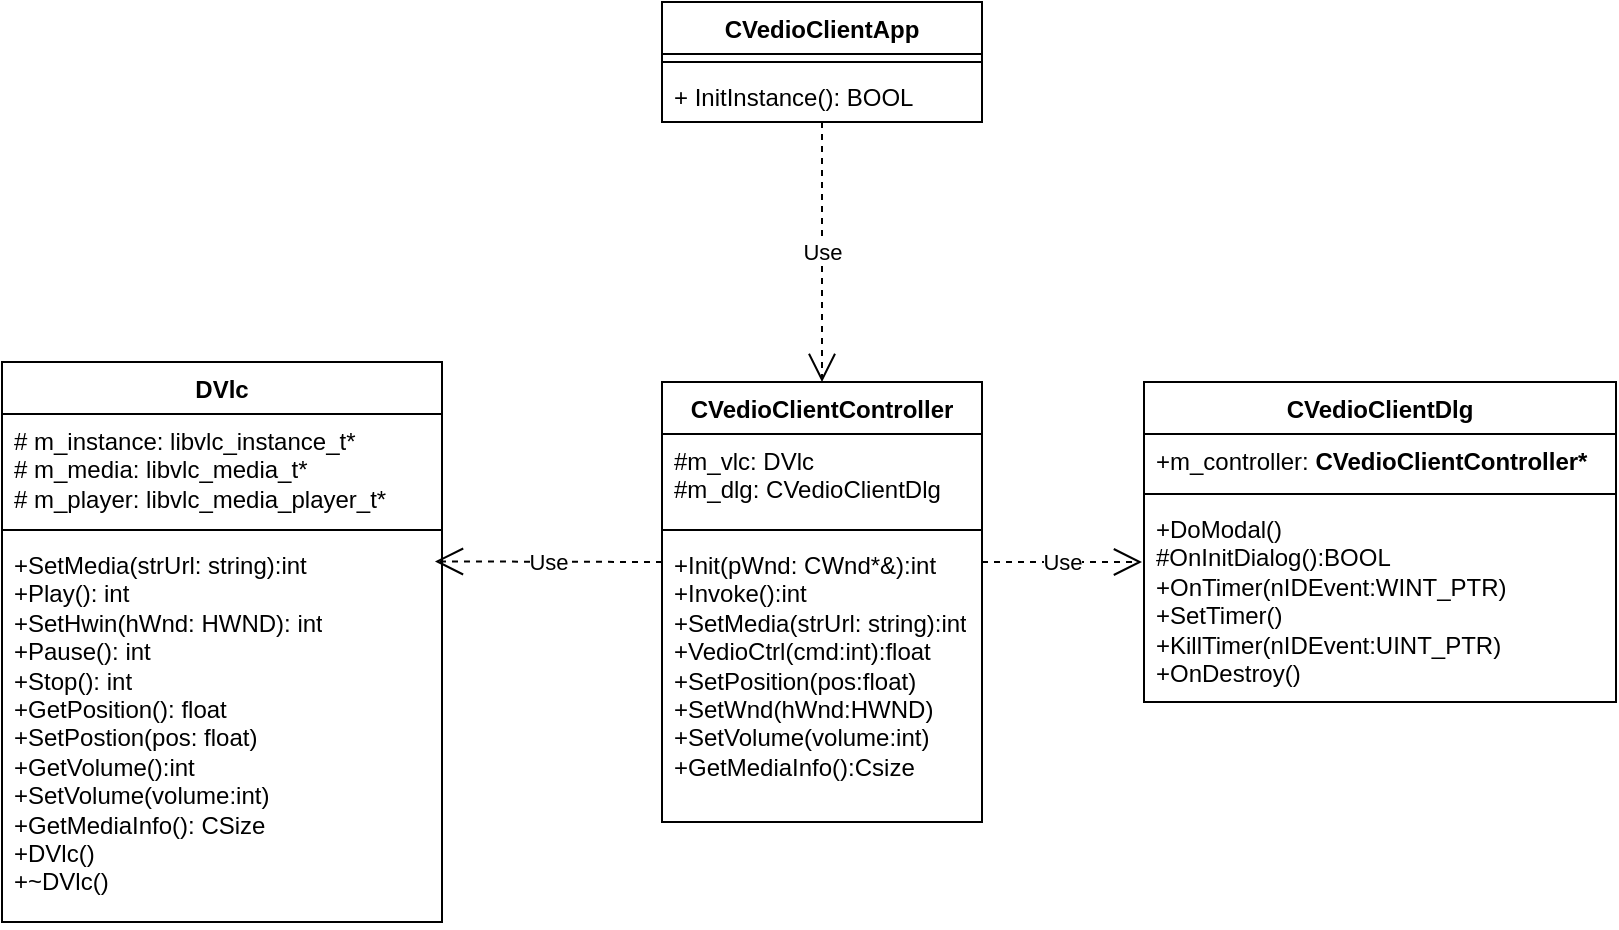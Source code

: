 <mxfile version="24.8.8">
  <diagram id="C5RBs43oDa-KdzZeNtuy" name="Page-1">
    <mxGraphModel dx="1070" dy="803" grid="1" gridSize="10" guides="1" tooltips="1" connect="1" arrows="1" fold="1" page="1" pageScale="1" pageWidth="827" pageHeight="1169" math="0" shadow="0">
      <root>
        <mxCell id="WIyWlLk6GJQsqaUBKTNV-0" />
        <mxCell id="WIyWlLk6GJQsqaUBKTNV-1" parent="WIyWlLk6GJQsqaUBKTNV-0" />
        <mxCell id="XqgmH6ZxZvjZEFLUTs9h-1" value="CVedioClientApp" style="swimlane;fontStyle=1;align=center;verticalAlign=top;childLayout=stackLayout;horizontal=1;startSize=26;horizontalStack=0;resizeParent=1;resizeParentMax=0;resizeLast=0;collapsible=1;marginBottom=0;whiteSpace=wrap;html=1;" vertex="1" parent="WIyWlLk6GJQsqaUBKTNV-1">
          <mxGeometry x="350" y="430" width="160" height="60" as="geometry" />
        </mxCell>
        <mxCell id="XqgmH6ZxZvjZEFLUTs9h-3" value="" style="line;strokeWidth=1;fillColor=none;align=left;verticalAlign=middle;spacingTop=-1;spacingLeft=3;spacingRight=3;rotatable=0;labelPosition=right;points=[];portConstraint=eastwest;strokeColor=inherit;" vertex="1" parent="XqgmH6ZxZvjZEFLUTs9h-1">
          <mxGeometry y="26" width="160" height="8" as="geometry" />
        </mxCell>
        <mxCell id="XqgmH6ZxZvjZEFLUTs9h-4" value="+ InitInstance(): BOOL" style="text;strokeColor=none;fillColor=none;align=left;verticalAlign=top;spacingLeft=4;spacingRight=4;overflow=hidden;rotatable=0;points=[[0,0.5],[1,0.5]];portConstraint=eastwest;whiteSpace=wrap;html=1;" vertex="1" parent="XqgmH6ZxZvjZEFLUTs9h-1">
          <mxGeometry y="34" width="160" height="26" as="geometry" />
        </mxCell>
        <mxCell id="XqgmH6ZxZvjZEFLUTs9h-5" value="CVedioClientDlg" style="swimlane;fontStyle=1;align=center;verticalAlign=top;childLayout=stackLayout;horizontal=1;startSize=26;horizontalStack=0;resizeParent=1;resizeParentMax=0;resizeLast=0;collapsible=1;marginBottom=0;whiteSpace=wrap;html=1;" vertex="1" parent="WIyWlLk6GJQsqaUBKTNV-1">
          <mxGeometry x="591" y="620" width="236" height="160" as="geometry" />
        </mxCell>
        <mxCell id="XqgmH6ZxZvjZEFLUTs9h-6" value="+m_controller:&amp;nbsp;&lt;span style=&quot;font-weight: 700; text-align: center;&quot;&gt;CVedioClientController*&lt;/span&gt;" style="text;strokeColor=none;fillColor=none;align=left;verticalAlign=top;spacingLeft=4;spacingRight=4;overflow=hidden;rotatable=0;points=[[0,0.5],[1,0.5]];portConstraint=eastwest;whiteSpace=wrap;html=1;" vertex="1" parent="XqgmH6ZxZvjZEFLUTs9h-5">
          <mxGeometry y="26" width="236" height="26" as="geometry" />
        </mxCell>
        <mxCell id="XqgmH6ZxZvjZEFLUTs9h-7" value="" style="line;strokeWidth=1;fillColor=none;align=left;verticalAlign=middle;spacingTop=-1;spacingLeft=3;spacingRight=3;rotatable=0;labelPosition=right;points=[];portConstraint=eastwest;strokeColor=inherit;" vertex="1" parent="XqgmH6ZxZvjZEFLUTs9h-5">
          <mxGeometry y="52" width="236" height="8" as="geometry" />
        </mxCell>
        <mxCell id="XqgmH6ZxZvjZEFLUTs9h-8" value="+DoModal()&lt;div&gt;#OnInitDialog():BOOL&lt;/div&gt;&lt;div&gt;+OnTimer(nIDEvent:WINT_PTR)&lt;/div&gt;&lt;div&gt;+SetTimer()&lt;/div&gt;&lt;div&gt;+KillTimer(nIDEvent:UINT_PTR)&lt;/div&gt;&lt;div&gt;+OnDestroy()&lt;/div&gt;" style="text;strokeColor=none;fillColor=none;align=left;verticalAlign=top;spacingLeft=4;spacingRight=4;overflow=hidden;rotatable=0;points=[[0,0.5],[1,0.5]];portConstraint=eastwest;whiteSpace=wrap;html=1;" vertex="1" parent="XqgmH6ZxZvjZEFLUTs9h-5">
          <mxGeometry y="60" width="236" height="100" as="geometry" />
        </mxCell>
        <mxCell id="XqgmH6ZxZvjZEFLUTs9h-9" value="DVlc" style="swimlane;fontStyle=1;align=center;verticalAlign=top;childLayout=stackLayout;horizontal=1;startSize=26;horizontalStack=0;resizeParent=1;resizeParentMax=0;resizeLast=0;collapsible=1;marginBottom=0;whiteSpace=wrap;html=1;" vertex="1" parent="WIyWlLk6GJQsqaUBKTNV-1">
          <mxGeometry x="20" y="610" width="220" height="280" as="geometry" />
        </mxCell>
        <mxCell id="XqgmH6ZxZvjZEFLUTs9h-10" value="# m_instance: libvlc_instance_t*&lt;div&gt;# m_media: libvlc_media_t*&lt;/div&gt;&lt;div&gt;# m_player: libvlc_media_player_t*&lt;/div&gt;" style="text;strokeColor=none;fillColor=none;align=left;verticalAlign=top;spacingLeft=4;spacingRight=4;overflow=hidden;rotatable=0;points=[[0,0.5],[1,0.5]];portConstraint=eastwest;whiteSpace=wrap;html=1;" vertex="1" parent="XqgmH6ZxZvjZEFLUTs9h-9">
          <mxGeometry y="26" width="220" height="54" as="geometry" />
        </mxCell>
        <mxCell id="XqgmH6ZxZvjZEFLUTs9h-11" value="" style="line;strokeWidth=1;fillColor=none;align=left;verticalAlign=middle;spacingTop=-1;spacingLeft=3;spacingRight=3;rotatable=0;labelPosition=right;points=[];portConstraint=eastwest;strokeColor=inherit;" vertex="1" parent="XqgmH6ZxZvjZEFLUTs9h-9">
          <mxGeometry y="80" width="220" height="8" as="geometry" />
        </mxCell>
        <mxCell id="XqgmH6ZxZvjZEFLUTs9h-12" value="+SetMedia(strUrl: string):int&lt;div&gt;+Play(): int&lt;/div&gt;&lt;div&gt;+SetHwin(hWnd: HWND): int&lt;/div&gt;&lt;div&gt;+Pause(): int&lt;/div&gt;&lt;div&gt;+Stop(): int&lt;/div&gt;&lt;div&gt;+GetPosition(): float&lt;/div&gt;&lt;div&gt;+SetPostion(pos: float)&lt;/div&gt;&lt;div&gt;+GetVolume():int&lt;/div&gt;&lt;div&gt;+SetVolume(volume:int)&lt;/div&gt;&lt;div&gt;+GetMediaInfo(): CSize&lt;/div&gt;&lt;div&gt;+DVlc()&lt;/div&gt;&lt;div&gt;+~DVlc()&lt;/div&gt;" style="text;strokeColor=none;fillColor=none;align=left;verticalAlign=top;spacingLeft=4;spacingRight=4;overflow=hidden;rotatable=0;points=[[0,0.5],[1,0.5]];portConstraint=eastwest;whiteSpace=wrap;html=1;" vertex="1" parent="XqgmH6ZxZvjZEFLUTs9h-9">
          <mxGeometry y="88" width="220" height="192" as="geometry" />
        </mxCell>
        <mxCell id="XqgmH6ZxZvjZEFLUTs9h-13" value="CVedioClientController" style="swimlane;fontStyle=1;align=center;verticalAlign=top;childLayout=stackLayout;horizontal=1;startSize=26;horizontalStack=0;resizeParent=1;resizeParentMax=0;resizeLast=0;collapsible=1;marginBottom=0;whiteSpace=wrap;html=1;" vertex="1" parent="WIyWlLk6GJQsqaUBKTNV-1">
          <mxGeometry x="350" y="620" width="160" height="220" as="geometry" />
        </mxCell>
        <mxCell id="XqgmH6ZxZvjZEFLUTs9h-14" value="&lt;div&gt;#m_vlc: DVlc&lt;/div&gt;#m_dlg: CVedioClientDlg" style="text;strokeColor=none;fillColor=none;align=left;verticalAlign=top;spacingLeft=4;spacingRight=4;overflow=hidden;rotatable=0;points=[[0,0.5],[1,0.5]];portConstraint=eastwest;whiteSpace=wrap;html=1;" vertex="1" parent="XqgmH6ZxZvjZEFLUTs9h-13">
          <mxGeometry y="26" width="160" height="44" as="geometry" />
        </mxCell>
        <mxCell id="XqgmH6ZxZvjZEFLUTs9h-15" value="" style="line;strokeWidth=1;fillColor=none;align=left;verticalAlign=middle;spacingTop=-1;spacingLeft=3;spacingRight=3;rotatable=0;labelPosition=right;points=[];portConstraint=eastwest;strokeColor=inherit;" vertex="1" parent="XqgmH6ZxZvjZEFLUTs9h-13">
          <mxGeometry y="70" width="160" height="8" as="geometry" />
        </mxCell>
        <mxCell id="XqgmH6ZxZvjZEFLUTs9h-21" value="Use" style="endArrow=open;endSize=12;dashed=1;html=1;rounded=0;entryX=0.984;entryY=0.061;entryDx=0;entryDy=0;entryPerimeter=0;" edge="1" parent="XqgmH6ZxZvjZEFLUTs9h-13" target="XqgmH6ZxZvjZEFLUTs9h-12">
          <mxGeometry width="160" relative="1" as="geometry">
            <mxPoint y="90" as="sourcePoint" />
            <mxPoint x="160" y="90" as="targetPoint" />
          </mxGeometry>
        </mxCell>
        <mxCell id="XqgmH6ZxZvjZEFLUTs9h-16" value="+Init(pWnd: CWnd*&amp;amp;):int&lt;div&gt;+Invoke():int&lt;/div&gt;&lt;div&gt;+SetMedia(strUrl: string):int&lt;/div&gt;&lt;div&gt;+VedioCtrl(cmd:int):float&lt;/div&gt;&lt;div&gt;+SetPosition(pos:float)&lt;/div&gt;&lt;div&gt;+SetWnd(hWnd:HWND)&lt;/div&gt;&lt;div&gt;+SetVolume(volume:int)&lt;/div&gt;&lt;div&gt;+GetMediaInfo():Csize&lt;/div&gt;" style="text;strokeColor=none;fillColor=none;align=left;verticalAlign=top;spacingLeft=4;spacingRight=4;overflow=hidden;rotatable=0;points=[[0,0.5],[1,0.5]];portConstraint=eastwest;whiteSpace=wrap;html=1;" vertex="1" parent="XqgmH6ZxZvjZEFLUTs9h-13">
          <mxGeometry y="78" width="160" height="142" as="geometry" />
        </mxCell>
        <mxCell id="XqgmH6ZxZvjZEFLUTs9h-19" value="Use" style="endArrow=open;endSize=12;dashed=1;html=1;rounded=0;entryX=0.5;entryY=0;entryDx=0;entryDy=0;" edge="1" parent="WIyWlLk6GJQsqaUBKTNV-1" target="XqgmH6ZxZvjZEFLUTs9h-13">
          <mxGeometry width="160" relative="1" as="geometry">
            <mxPoint x="430" y="490" as="sourcePoint" />
            <mxPoint x="590" y="490" as="targetPoint" />
          </mxGeometry>
        </mxCell>
        <mxCell id="XqgmH6ZxZvjZEFLUTs9h-20" value="Use" style="endArrow=open;endSize=12;dashed=1;html=1;rounded=0;" edge="1" parent="WIyWlLk6GJQsqaUBKTNV-1">
          <mxGeometry width="160" relative="1" as="geometry">
            <mxPoint x="510" y="710" as="sourcePoint" />
            <mxPoint x="590" y="710" as="targetPoint" />
          </mxGeometry>
        </mxCell>
      </root>
    </mxGraphModel>
  </diagram>
</mxfile>
